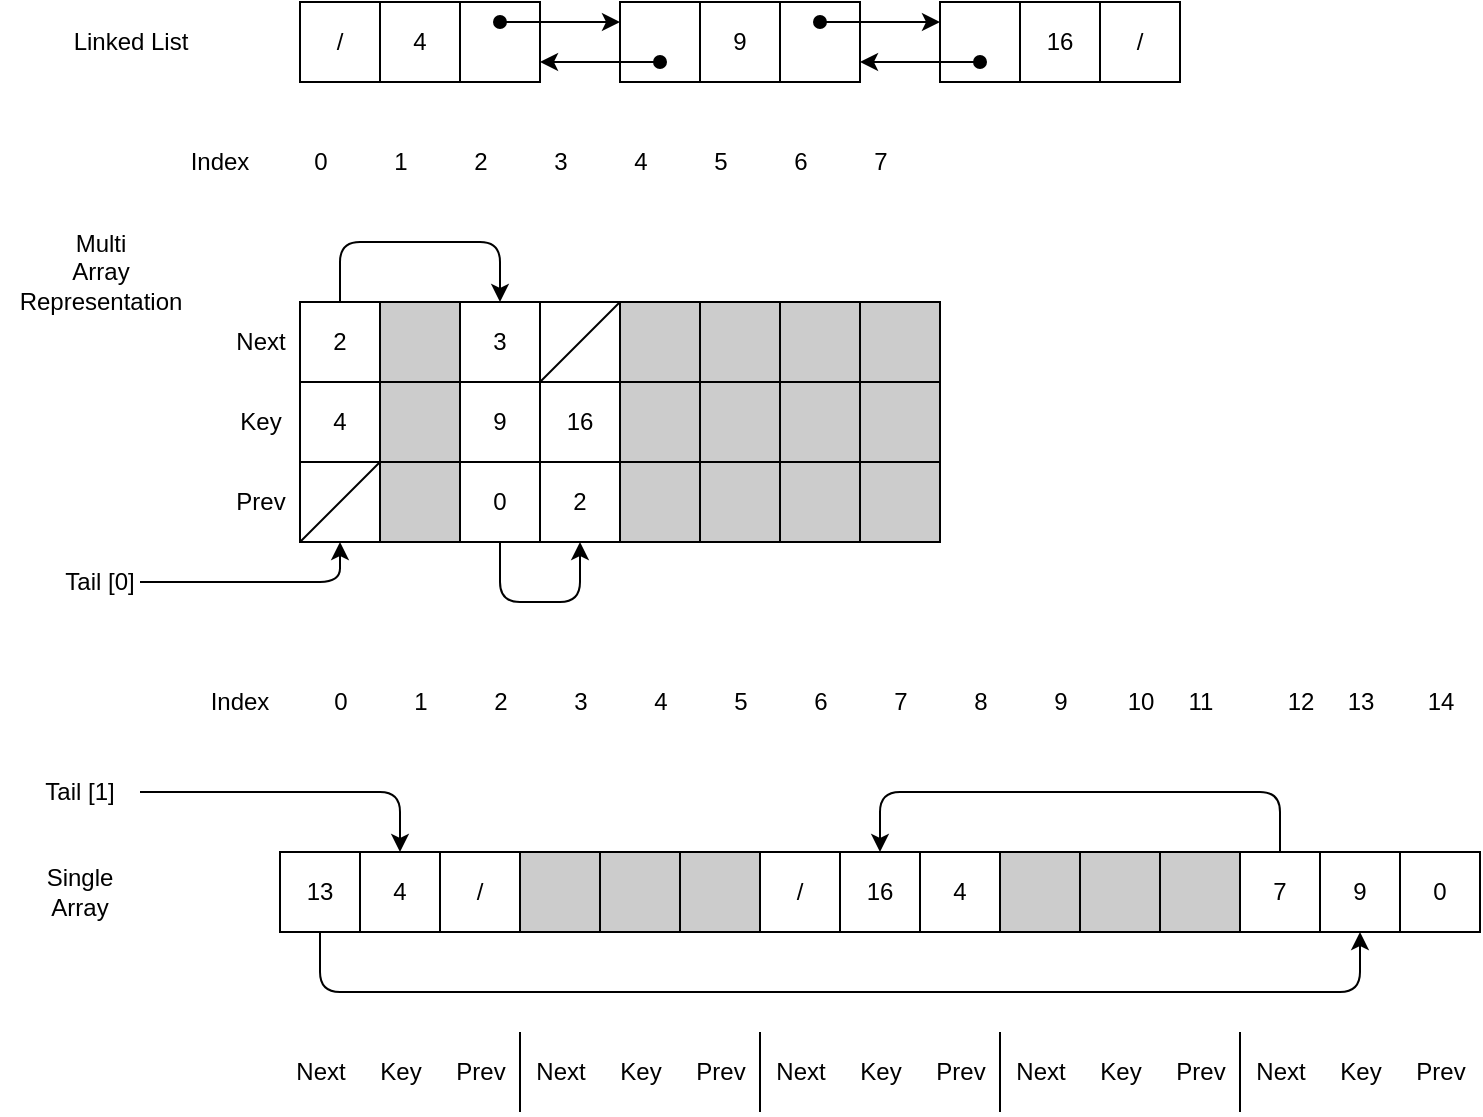 <mxfile version="14.1.8" type="device"><diagram id="vrvW7QGDZcjqtpPtshBM" name="Page-1"><mxGraphModel dx="1422" dy="843" grid="1" gridSize="10" guides="1" tooltips="1" connect="1" arrows="1" fold="1" page="1" pageScale="1" pageWidth="827" pageHeight="1169" math="0" shadow="0"><root><mxCell id="0"/><mxCell id="1" parent="0"/><mxCell id="iqrI0noiMPj8rujkxIF3-4" value="2" style="whiteSpace=wrap;html=1;aspect=fixed;" parent="1" vertex="1"><mxGeometry x="170" y="190" width="40" height="40" as="geometry"/></mxCell><mxCell id="iqrI0noiMPj8rujkxIF3-5" value="Next" style="text;html=1;align=center;verticalAlign=middle;resizable=0;points=[];autosize=1;" parent="1" vertex="1"><mxGeometry x="130" y="200" width="40" height="20" as="geometry"/></mxCell><mxCell id="iqrI0noiMPj8rujkxIF3-6" value="4" style="whiteSpace=wrap;html=1;aspect=fixed;" parent="1" vertex="1"><mxGeometry x="170" y="230" width="40" height="40" as="geometry"/></mxCell><mxCell id="iqrI0noiMPj8rujkxIF3-8" value="Key" style="text;html=1;align=center;verticalAlign=middle;resizable=0;points=[];autosize=1;" parent="1" vertex="1"><mxGeometry x="130" y="240" width="40" height="20" as="geometry"/></mxCell><mxCell id="iqrI0noiMPj8rujkxIF3-9" value="Prev" style="text;html=1;align=center;verticalAlign=middle;resizable=0;points=[];autosize=1;" parent="1" vertex="1"><mxGeometry x="130" y="280" width="40" height="20" as="geometry"/></mxCell><mxCell id="iqrI0noiMPj8rujkxIF3-10" value="" style="whiteSpace=wrap;html=1;aspect=fixed;fillColor=#CCCCCC;" parent="1" vertex="1"><mxGeometry x="210" y="190" width="40" height="40" as="geometry"/></mxCell><mxCell id="iqrI0noiMPj8rujkxIF3-12" value="/" style="whiteSpace=wrap;html=1;aspect=fixed;" parent="1" vertex="1"><mxGeometry x="170" y="40" width="40" height="40" as="geometry"/></mxCell><mxCell id="iqrI0noiMPj8rujkxIF3-13" value="4" style="whiteSpace=wrap;html=1;aspect=fixed;" parent="1" vertex="1"><mxGeometry x="210" y="40" width="40" height="40" as="geometry"/></mxCell><mxCell id="iqrI0noiMPj8rujkxIF3-14" value="" style="whiteSpace=wrap;html=1;aspect=fixed;" parent="1" vertex="1"><mxGeometry x="250" y="40" width="40" height="40" as="geometry"/></mxCell><mxCell id="iqrI0noiMPj8rujkxIF3-15" value="" style="whiteSpace=wrap;html=1;aspect=fixed;" parent="1" vertex="1"><mxGeometry x="330" y="40" width="40" height="40" as="geometry"/></mxCell><mxCell id="iqrI0noiMPj8rujkxIF3-16" value="9" style="whiteSpace=wrap;html=1;aspect=fixed;" parent="1" vertex="1"><mxGeometry x="370" y="40" width="40" height="40" as="geometry"/></mxCell><mxCell id="iqrI0noiMPj8rujkxIF3-17" value="" style="whiteSpace=wrap;html=1;aspect=fixed;" parent="1" vertex="1"><mxGeometry x="410" y="40" width="40" height="40" as="geometry"/></mxCell><mxCell id="iqrI0noiMPj8rujkxIF3-18" value="" style="whiteSpace=wrap;html=1;aspect=fixed;" parent="1" vertex="1"><mxGeometry x="490" y="40" width="40" height="40" as="geometry"/></mxCell><mxCell id="iqrI0noiMPj8rujkxIF3-19" value="16" style="whiteSpace=wrap;html=1;aspect=fixed;" parent="1" vertex="1"><mxGeometry x="530" y="40" width="40" height="40" as="geometry"/></mxCell><mxCell id="iqrI0noiMPj8rujkxIF3-20" value="/" style="whiteSpace=wrap;html=1;aspect=fixed;" parent="1" vertex="1"><mxGeometry x="570" y="40" width="40" height="40" as="geometry"/></mxCell><mxCell id="iqrI0noiMPj8rujkxIF3-23" value="" style="endArrow=classic;html=1;startArrow=oval;startFill=1;" parent="1" edge="1"><mxGeometry width="50" height="50" relative="1" as="geometry"><mxPoint x="270" y="50" as="sourcePoint"/><mxPoint x="330" y="50" as="targetPoint"/></mxGeometry></mxCell><mxCell id="iqrI0noiMPj8rujkxIF3-24" value="" style="endArrow=classic;html=1;startArrow=oval;startFill=1;" parent="1" edge="1"><mxGeometry width="50" height="50" relative="1" as="geometry"><mxPoint x="350" y="70" as="sourcePoint"/><mxPoint x="290" y="70" as="targetPoint"/></mxGeometry></mxCell><mxCell id="iqrI0noiMPj8rujkxIF3-25" value="" style="endArrow=classic;html=1;startArrow=oval;startFill=1;" parent="1" edge="1"><mxGeometry width="50" height="50" relative="1" as="geometry"><mxPoint x="430" y="50" as="sourcePoint"/><mxPoint x="490" y="50" as="targetPoint"/></mxGeometry></mxCell><mxCell id="iqrI0noiMPj8rujkxIF3-26" value="" style="endArrow=classic;html=1;startArrow=oval;startFill=1;" parent="1" edge="1"><mxGeometry width="50" height="50" relative="1" as="geometry"><mxPoint x="510" y="70" as="sourcePoint"/><mxPoint x="450" y="70" as="targetPoint"/></mxGeometry></mxCell><mxCell id="iqrI0noiMPj8rujkxIF3-30" value="" style="whiteSpace=wrap;html=1;aspect=fixed;fillColor=#CCCCCC;" parent="1" vertex="1"><mxGeometry x="210" y="230" width="40" height="40" as="geometry"/></mxCell><mxCell id="iqrI0noiMPj8rujkxIF3-31" value="" style="whiteSpace=wrap;html=1;aspect=fixed;fillColor=#CCCCCC;" parent="1" vertex="1"><mxGeometry x="210" y="270" width="40" height="40" as="geometry"/></mxCell><mxCell id="iqrI0noiMPj8rujkxIF3-32" value="9" style="whiteSpace=wrap;html=1;aspect=fixed;" parent="1" vertex="1"><mxGeometry x="250" y="230" width="40" height="40" as="geometry"/></mxCell><mxCell id="iqrI0noiMPj8rujkxIF3-33" value="3" style="whiteSpace=wrap;html=1;aspect=fixed;" parent="1" vertex="1"><mxGeometry x="250" y="190" width="40" height="40" as="geometry"/></mxCell><mxCell id="iqrI0noiMPj8rujkxIF3-34" value="0" style="whiteSpace=wrap;html=1;aspect=fixed;" parent="1" vertex="1"><mxGeometry x="250" y="270" width="40" height="40" as="geometry"/></mxCell><mxCell id="iqrI0noiMPj8rujkxIF3-35" value="16" style="whiteSpace=wrap;html=1;aspect=fixed;" parent="1" vertex="1"><mxGeometry x="290" y="230" width="40" height="40" as="geometry"/></mxCell><mxCell id="iqrI0noiMPj8rujkxIF3-37" value="2" style="whiteSpace=wrap;html=1;aspect=fixed;" parent="1" vertex="1"><mxGeometry x="290" y="270" width="40" height="40" as="geometry"/></mxCell><mxCell id="iqrI0noiMPj8rujkxIF3-38" value="Index" style="text;html=1;strokeColor=none;fillColor=none;align=center;verticalAlign=middle;whiteSpace=wrap;rounded=0;" parent="1" vertex="1"><mxGeometry x="110" y="110" width="40" height="20" as="geometry"/></mxCell><mxCell id="iqrI0noiMPj8rujkxIF3-40" value="0" style="text;html=1;align=center;verticalAlign=middle;resizable=0;points=[];autosize=1;" parent="1" vertex="1"><mxGeometry x="170" y="110" width="20" height="20" as="geometry"/></mxCell><mxCell id="iqrI0noiMPj8rujkxIF3-41" value="1" style="text;html=1;align=center;verticalAlign=middle;resizable=0;points=[];autosize=1;" parent="1" vertex="1"><mxGeometry x="210" y="110" width="20" height="20" as="geometry"/></mxCell><mxCell id="iqrI0noiMPj8rujkxIF3-42" value="2" style="text;html=1;align=center;verticalAlign=middle;resizable=0;points=[];autosize=1;" parent="1" vertex="1"><mxGeometry x="250" y="110" width="20" height="20" as="geometry"/></mxCell><mxCell id="iqrI0noiMPj8rujkxIF3-43" value="3" style="text;html=1;align=center;verticalAlign=middle;resizable=0;points=[];autosize=1;" parent="1" vertex="1"><mxGeometry x="290" y="110" width="20" height="20" as="geometry"/></mxCell><mxCell id="iqrI0noiMPj8rujkxIF3-44" value="4" style="text;html=1;align=center;verticalAlign=middle;resizable=0;points=[];autosize=1;" parent="1" vertex="1"><mxGeometry x="330" y="110" width="20" height="20" as="geometry"/></mxCell><mxCell id="iqrI0noiMPj8rujkxIF3-45" value="5" style="text;html=1;align=center;verticalAlign=middle;resizable=0;points=[];autosize=1;" parent="1" vertex="1"><mxGeometry x="370" y="110" width="20" height="20" as="geometry"/></mxCell><mxCell id="iqrI0noiMPj8rujkxIF3-46" value="6" style="text;html=1;align=center;verticalAlign=middle;resizable=0;points=[];autosize=1;" parent="1" vertex="1"><mxGeometry x="410" y="110" width="20" height="20" as="geometry"/></mxCell><mxCell id="iqrI0noiMPj8rujkxIF3-47" value="7" style="text;html=1;align=center;verticalAlign=middle;resizable=0;points=[];autosize=1;" parent="1" vertex="1"><mxGeometry x="450" y="110" width="20" height="20" as="geometry"/></mxCell><mxCell id="iqrI0noiMPj8rujkxIF3-48" value="" style="whiteSpace=wrap;html=1;aspect=fixed;fillColor=#CCCCCC;" parent="1" vertex="1"><mxGeometry x="330" y="190" width="40" height="40" as="geometry"/></mxCell><mxCell id="iqrI0noiMPj8rujkxIF3-49" value="" style="whiteSpace=wrap;html=1;aspect=fixed;fillColor=#CCCCCC;" parent="1" vertex="1"><mxGeometry x="330" y="230" width="40" height="40" as="geometry"/></mxCell><mxCell id="iqrI0noiMPj8rujkxIF3-50" value="" style="whiteSpace=wrap;html=1;aspect=fixed;fillColor=#CCCCCC;" parent="1" vertex="1"><mxGeometry x="330" y="270" width="40" height="40" as="geometry"/></mxCell><mxCell id="iqrI0noiMPj8rujkxIF3-51" value="" style="whiteSpace=wrap;html=1;aspect=fixed;fillColor=#CCCCCC;" parent="1" vertex="1"><mxGeometry x="370" y="190" width="40" height="40" as="geometry"/></mxCell><mxCell id="iqrI0noiMPj8rujkxIF3-52" value="" style="whiteSpace=wrap;html=1;aspect=fixed;fillColor=#CCCCCC;" parent="1" vertex="1"><mxGeometry x="370" y="230" width="40" height="40" as="geometry"/></mxCell><mxCell id="iqrI0noiMPj8rujkxIF3-54" value="" style="whiteSpace=wrap;html=1;aspect=fixed;fillColor=#CCCCCC;" parent="1" vertex="1"><mxGeometry x="410" y="190" width="40" height="40" as="geometry"/></mxCell><mxCell id="iqrI0noiMPj8rujkxIF3-55" value="" style="whiteSpace=wrap;html=1;aspect=fixed;fillColor=#CCCCCC;" parent="1" vertex="1"><mxGeometry x="410" y="230" width="40" height="40" as="geometry"/></mxCell><mxCell id="iqrI0noiMPj8rujkxIF3-56" value="" style="whiteSpace=wrap;html=1;aspect=fixed;fillColor=#CCCCCC;" parent="1" vertex="1"><mxGeometry x="410" y="270" width="40" height="40" as="geometry"/></mxCell><mxCell id="iqrI0noiMPj8rujkxIF3-57" value="" style="whiteSpace=wrap;html=1;aspect=fixed;fillColor=#CCCCCC;" parent="1" vertex="1"><mxGeometry x="450" y="190" width="40" height="40" as="geometry"/></mxCell><mxCell id="iqrI0noiMPj8rujkxIF3-58" value="" style="whiteSpace=wrap;html=1;aspect=fixed;fillColor=#CCCCCC;" parent="1" vertex="1"><mxGeometry x="450" y="230" width="40" height="40" as="geometry"/></mxCell><mxCell id="iqrI0noiMPj8rujkxIF3-59" value="" style="whiteSpace=wrap;html=1;aspect=fixed;fillColor=#CCCCCC;" parent="1" vertex="1"><mxGeometry x="450" y="270" width="40" height="40" as="geometry"/></mxCell><mxCell id="iqrI0noiMPj8rujkxIF3-60" value="Linked List" style="text;html=1;align=center;verticalAlign=middle;resizable=0;points=[];autosize=1;" parent="1" vertex="1"><mxGeometry x="50" y="50" width="70" height="20" as="geometry"/></mxCell><mxCell id="iqrI0noiMPj8rujkxIF3-61" value="Multi&lt;br&gt;Array &lt;br&gt;Representation" style="text;html=1;align=center;verticalAlign=middle;resizable=0;points=[];autosize=1;" parent="1" vertex="1"><mxGeometry x="20" y="150" width="100" height="50" as="geometry"/></mxCell><mxCell id="iqrI0noiMPj8rujkxIF3-62" value="13" style="whiteSpace=wrap;html=1;aspect=fixed;" parent="1" vertex="1"><mxGeometry x="160" y="465" width="40" height="40" as="geometry"/></mxCell><mxCell id="iqrI0noiMPj8rujkxIF3-63" value="4" style="whiteSpace=wrap;html=1;aspect=fixed;" parent="1" vertex="1"><mxGeometry x="200" y="465" width="40" height="40" as="geometry"/></mxCell><mxCell id="iqrI0noiMPj8rujkxIF3-64" value="/" style="whiteSpace=wrap;html=1;aspect=fixed;" parent="1" vertex="1"><mxGeometry x="240" y="465" width="40" height="40" as="geometry"/></mxCell><mxCell id="iqrI0noiMPj8rujkxIF3-68" value="/" style="whiteSpace=wrap;html=1;aspect=fixed;" parent="1" vertex="1"><mxGeometry x="400" y="465" width="40" height="40" as="geometry"/></mxCell><mxCell id="iqrI0noiMPj8rujkxIF3-69" value="16" style="whiteSpace=wrap;html=1;aspect=fixed;" parent="1" vertex="1"><mxGeometry x="440" y="465" width="40" height="40" as="geometry"/></mxCell><mxCell id="iqrI0noiMPj8rujkxIF3-70" value="4" style="whiteSpace=wrap;html=1;aspect=fixed;" parent="1" vertex="1"><mxGeometry x="480" y="465" width="40" height="40" as="geometry"/></mxCell><mxCell id="iqrI0noiMPj8rujkxIF3-71" value="" style="whiteSpace=wrap;html=1;aspect=fixed;fillColor=#CCCCCC;" parent="1" vertex="1"><mxGeometry x="520" y="465" width="40" height="40" as="geometry"/></mxCell><mxCell id="iqrI0noiMPj8rujkxIF3-72" value="" style="whiteSpace=wrap;html=1;aspect=fixed;fillColor=#CCCCCC;" parent="1" vertex="1"><mxGeometry x="560" y="465" width="40" height="40" as="geometry"/></mxCell><mxCell id="iqrI0noiMPj8rujkxIF3-73" value="" style="whiteSpace=wrap;html=1;aspect=fixed;fillColor=#CCCCCC;" parent="1" vertex="1"><mxGeometry x="600" y="465" width="40" height="40" as="geometry"/></mxCell><mxCell id="iqrI0noiMPj8rujkxIF3-74" value="Key" style="text;html=1;align=center;verticalAlign=middle;resizable=0;points=[];autosize=1;" parent="1" vertex="1"><mxGeometry x="200" y="565" width="40" height="20" as="geometry"/></mxCell><mxCell id="iqrI0noiMPj8rujkxIF3-75" value="Next" style="text;html=1;align=center;verticalAlign=middle;resizable=0;points=[];autosize=1;" parent="1" vertex="1"><mxGeometry x="160" y="565" width="40" height="20" as="geometry"/></mxCell><mxCell id="iqrI0noiMPj8rujkxIF3-76" value="Prev" style="text;html=1;align=center;verticalAlign=middle;resizable=0;points=[];autosize=1;" parent="1" vertex="1"><mxGeometry x="240" y="565" width="40" height="20" as="geometry"/></mxCell><mxCell id="iqrI0noiMPj8rujkxIF3-77" value="Index" style="text;html=1;strokeColor=none;fillColor=none;align=center;verticalAlign=middle;whiteSpace=wrap;rounded=0;" parent="1" vertex="1"><mxGeometry x="120" y="380" width="40" height="20" as="geometry"/></mxCell><mxCell id="iqrI0noiMPj8rujkxIF3-78" value="0" style="text;html=1;align=center;verticalAlign=middle;resizable=0;points=[];autosize=1;" parent="1" vertex="1"><mxGeometry x="180" y="380" width="20" height="20" as="geometry"/></mxCell><mxCell id="iqrI0noiMPj8rujkxIF3-79" value="1" style="text;html=1;align=center;verticalAlign=middle;resizable=0;points=[];autosize=1;" parent="1" vertex="1"><mxGeometry x="220" y="380" width="20" height="20" as="geometry"/></mxCell><mxCell id="iqrI0noiMPj8rujkxIF3-80" value="2" style="text;html=1;align=center;verticalAlign=middle;resizable=0;points=[];autosize=1;" parent="1" vertex="1"><mxGeometry x="260" y="380" width="20" height="20" as="geometry"/></mxCell><mxCell id="iqrI0noiMPj8rujkxIF3-81" value="3" style="text;html=1;align=center;verticalAlign=middle;resizable=0;points=[];autosize=1;" parent="1" vertex="1"><mxGeometry x="300" y="380" width="20" height="20" as="geometry"/></mxCell><mxCell id="iqrI0noiMPj8rujkxIF3-82" value="4" style="text;html=1;align=center;verticalAlign=middle;resizable=0;points=[];autosize=1;" parent="1" vertex="1"><mxGeometry x="340" y="380" width="20" height="20" as="geometry"/></mxCell><mxCell id="iqrI0noiMPj8rujkxIF3-83" value="5" style="text;html=1;align=center;verticalAlign=middle;resizable=0;points=[];autosize=1;" parent="1" vertex="1"><mxGeometry x="380" y="380" width="20" height="20" as="geometry"/></mxCell><mxCell id="iqrI0noiMPj8rujkxIF3-84" value="6" style="text;html=1;align=center;verticalAlign=middle;resizable=0;points=[];autosize=1;" parent="1" vertex="1"><mxGeometry x="420" y="380" width="20" height="20" as="geometry"/></mxCell><mxCell id="iqrI0noiMPj8rujkxIF3-85" value="7" style="text;html=1;align=center;verticalAlign=middle;resizable=0;points=[];autosize=1;" parent="1" vertex="1"><mxGeometry x="460" y="380" width="20" height="20" as="geometry"/></mxCell><mxCell id="iqrI0noiMPj8rujkxIF3-86" value="8" style="text;html=1;align=center;verticalAlign=middle;resizable=0;points=[];autosize=1;" parent="1" vertex="1"><mxGeometry x="500" y="380" width="20" height="20" as="geometry"/></mxCell><mxCell id="iqrI0noiMPj8rujkxIF3-87" value="9" style="text;html=1;align=center;verticalAlign=middle;resizable=0;points=[];autosize=1;" parent="1" vertex="1"><mxGeometry x="540" y="380" width="20" height="20" as="geometry"/></mxCell><mxCell id="iqrI0noiMPj8rujkxIF3-88" value="10" style="text;html=1;align=center;verticalAlign=middle;resizable=0;points=[];autosize=1;" parent="1" vertex="1"><mxGeometry x="575" y="380" width="30" height="20" as="geometry"/></mxCell><mxCell id="iqrI0noiMPj8rujkxIF3-89" value="11" style="text;html=1;align=center;verticalAlign=middle;resizable=0;points=[];autosize=1;" parent="1" vertex="1"><mxGeometry x="605" y="380" width="30" height="20" as="geometry"/></mxCell><mxCell id="iqrI0noiMPj8rujkxIF3-90" value="Key" style="text;html=1;align=center;verticalAlign=middle;resizable=0;points=[];autosize=1;" parent="1" vertex="1"><mxGeometry x="320" y="565" width="40" height="20" as="geometry"/></mxCell><mxCell id="iqrI0noiMPj8rujkxIF3-91" value="Next" style="text;html=1;align=center;verticalAlign=middle;resizable=0;points=[];autosize=1;" parent="1" vertex="1"><mxGeometry x="280" y="565" width="40" height="20" as="geometry"/></mxCell><mxCell id="iqrI0noiMPj8rujkxIF3-92" value="Prev" style="text;html=1;align=center;verticalAlign=middle;resizable=0;points=[];autosize=1;" parent="1" vertex="1"><mxGeometry x="360" y="565" width="40" height="20" as="geometry"/></mxCell><mxCell id="iqrI0noiMPj8rujkxIF3-93" value="Key" style="text;html=1;align=center;verticalAlign=middle;resizable=0;points=[];autosize=1;" parent="1" vertex="1"><mxGeometry x="440" y="565" width="40" height="20" as="geometry"/></mxCell><mxCell id="iqrI0noiMPj8rujkxIF3-94" value="Next" style="text;html=1;align=center;verticalAlign=middle;resizable=0;points=[];autosize=1;" parent="1" vertex="1"><mxGeometry x="400" y="565" width="40" height="20" as="geometry"/></mxCell><mxCell id="iqrI0noiMPj8rujkxIF3-95" value="Prev" style="text;html=1;align=center;verticalAlign=middle;resizable=0;points=[];autosize=1;" parent="1" vertex="1"><mxGeometry x="480" y="565" width="40" height="20" as="geometry"/></mxCell><mxCell id="iqrI0noiMPj8rujkxIF3-96" value="" style="endArrow=none;html=1;" parent="1" edge="1"><mxGeometry width="50" height="50" relative="1" as="geometry"><mxPoint x="280" y="595" as="sourcePoint"/><mxPoint x="280" y="555" as="targetPoint"/></mxGeometry></mxCell><mxCell id="iqrI0noiMPj8rujkxIF3-101" value="" style="whiteSpace=wrap;html=1;aspect=fixed;fillColor=#CCCCCC;" parent="1" vertex="1"><mxGeometry x="370" y="270" width="40" height="40" as="geometry"/></mxCell><mxCell id="iqrI0noiMPj8rujkxIF3-102" value="" style="endArrow=none;html=1;" parent="1" edge="1"><mxGeometry width="50" height="50" relative="1" as="geometry"><mxPoint x="400" y="595" as="sourcePoint"/><mxPoint x="400" y="555" as="targetPoint"/></mxGeometry></mxCell><mxCell id="iqrI0noiMPj8rujkxIF3-103" value="Single Array" style="text;html=1;strokeColor=none;fillColor=none;align=center;verticalAlign=middle;whiteSpace=wrap;rounded=0;" parent="1" vertex="1"><mxGeometry x="40" y="475" width="40" height="20" as="geometry"/></mxCell><mxCell id="YoQ7XEhRBiESrED5qIaC-2" value="Tail [0]" style="text;html=1;strokeColor=none;fillColor=none;align=center;verticalAlign=middle;whiteSpace=wrap;rounded=0;" parent="1" vertex="1"><mxGeometry x="50" y="320" width="40" height="20" as="geometry"/></mxCell><mxCell id="YoQ7XEhRBiESrED5qIaC-4" value="" style="endArrow=classic;html=1;entryX=0.5;entryY=1;entryDx=0;entryDy=0;" parent="1" target="YoQ7XEhRBiESrED5qIaC-5" edge="1"><mxGeometry width="50" height="50" relative="1" as="geometry"><mxPoint x="90" y="330" as="sourcePoint"/><mxPoint x="190" y="280" as="targetPoint"/><Array as="points"><mxPoint x="190" y="330"/></Array></mxGeometry></mxCell><mxCell id="YoQ7XEhRBiESrED5qIaC-5" value="" style="whiteSpace=wrap;html=1;aspect=fixed;" parent="1" vertex="1"><mxGeometry x="170" y="270" width="40" height="40" as="geometry"/></mxCell><mxCell id="YoQ7XEhRBiESrED5qIaC-6" value="" style="endArrow=none;html=1;exitX=0;exitY=1;exitDx=0;exitDy=0;entryX=0;entryY=1;entryDx=0;entryDy=0;" parent="1" source="YoQ7XEhRBiESrED5qIaC-5" target="iqrI0noiMPj8rujkxIF3-30" edge="1"><mxGeometry width="50" height="50" relative="1" as="geometry"><mxPoint x="160" y="310" as="sourcePoint"/><mxPoint x="440" y="370" as="targetPoint"/></mxGeometry></mxCell><mxCell id="YoQ7XEhRBiESrED5qIaC-7" value="" style="whiteSpace=wrap;html=1;aspect=fixed;" parent="1" vertex="1"><mxGeometry x="290" y="190" width="40" height="40" as="geometry"/></mxCell><mxCell id="YoQ7XEhRBiESrED5qIaC-11" value="" style="endArrow=none;html=1;exitX=1;exitY=1;exitDx=0;exitDy=0;entryX=0;entryY=0;entryDx=0;entryDy=0;" parent="1" source="iqrI0noiMPj8rujkxIF3-33" target="iqrI0noiMPj8rujkxIF3-48" edge="1"><mxGeometry width="50" height="50" relative="1" as="geometry"><mxPoint x="390" y="400" as="sourcePoint"/><mxPoint x="440" y="350" as="targetPoint"/></mxGeometry></mxCell><mxCell id="YoQ7XEhRBiESrED5qIaC-12" value="" style="endArrow=classic;html=1;exitX=0.5;exitY=0;exitDx=0;exitDy=0;entryX=0.5;entryY=0;entryDx=0;entryDy=0;" parent="1" source="iqrI0noiMPj8rujkxIF3-4" target="iqrI0noiMPj8rujkxIF3-33" edge="1"><mxGeometry width="50" height="50" relative="1" as="geometry"><mxPoint x="390" y="400" as="sourcePoint"/><mxPoint x="440" y="350" as="targetPoint"/><Array as="points"><mxPoint x="190" y="160"/><mxPoint x="270" y="160"/></Array></mxGeometry></mxCell><mxCell id="YoQ7XEhRBiESrED5qIaC-15" value="" style="endArrow=classic;html=1;exitX=0.5;exitY=1;exitDx=0;exitDy=0;entryX=0.5;entryY=1;entryDx=0;entryDy=0;" parent="1" source="iqrI0noiMPj8rujkxIF3-34" target="iqrI0noiMPj8rujkxIF3-37" edge="1"><mxGeometry width="50" height="50" relative="1" as="geometry"><mxPoint x="390" y="400" as="sourcePoint"/><mxPoint x="440" y="350" as="targetPoint"/><Array as="points"><mxPoint x="270" y="340"/><mxPoint x="310" y="340"/></Array></mxGeometry></mxCell><mxCell id="YoQ7XEhRBiESrED5qIaC-16" value="Tail [1]" style="text;html=1;strokeColor=none;fillColor=none;align=center;verticalAlign=middle;whiteSpace=wrap;rounded=0;" parent="1" vertex="1"><mxGeometry x="40" y="425" width="40" height="20" as="geometry"/></mxCell><mxCell id="YoQ7XEhRBiESrED5qIaC-17" value="" style="endArrow=classic;html=1;entryX=0.5;entryY=0;entryDx=0;entryDy=0;" parent="1" target="iqrI0noiMPj8rujkxIF3-63" edge="1"><mxGeometry width="50" height="50" relative="1" as="geometry"><mxPoint x="90" y="435" as="sourcePoint"/><mxPoint x="230" y="435" as="targetPoint"/><Array as="points"><mxPoint x="220" y="435"/></Array></mxGeometry></mxCell><mxCell id="YoQ7XEhRBiESrED5qIaC-18" value="" style="endArrow=classic;html=1;exitX=0.5;exitY=1;exitDx=0;exitDy=0;entryX=0.5;entryY=1;entryDx=0;entryDy=0;" parent="1" source="iqrI0noiMPj8rujkxIF3-62" target="L3OXKONoXs7qO71y7WkS-5" edge="1"><mxGeometry width="50" height="50" relative="1" as="geometry"><mxPoint x="180" y="535" as="sourcePoint"/><mxPoint x="340" y="505" as="targetPoint"/><Array as="points"><mxPoint x="180" y="535"/><mxPoint x="700" y="535"/></Array></mxGeometry></mxCell><mxCell id="YoQ7XEhRBiESrED5qIaC-19" value="" style="endArrow=classic;html=1;exitX=0.5;exitY=0;exitDx=0;exitDy=0;entryX=0.5;entryY=0;entryDx=0;entryDy=0;" parent="1" source="L3OXKONoXs7qO71y7WkS-4" target="iqrI0noiMPj8rujkxIF3-69" edge="1"><mxGeometry width="50" height="50" relative="1" as="geometry"><mxPoint x="300" y="465" as="sourcePoint"/><mxPoint x="460" y="435" as="targetPoint"/><Array as="points"><mxPoint x="660" y="435"/><mxPoint x="460" y="435"/></Array></mxGeometry></mxCell><mxCell id="L3OXKONoXs7qO71y7WkS-4" value="7" style="whiteSpace=wrap;html=1;aspect=fixed;" vertex="1" parent="1"><mxGeometry x="640" y="465" width="40" height="40" as="geometry"/></mxCell><mxCell id="L3OXKONoXs7qO71y7WkS-5" value="9" style="whiteSpace=wrap;html=1;aspect=fixed;" vertex="1" parent="1"><mxGeometry x="680" y="465" width="40" height="40" as="geometry"/></mxCell><mxCell id="L3OXKONoXs7qO71y7WkS-6" value="0" style="whiteSpace=wrap;html=1;aspect=fixed;" vertex="1" parent="1"><mxGeometry x="720" y="465" width="40" height="40" as="geometry"/></mxCell><mxCell id="L3OXKONoXs7qO71y7WkS-7" value="" style="whiteSpace=wrap;html=1;aspect=fixed;fillColor=#CCCCCC;" vertex="1" parent="1"><mxGeometry x="280" y="465" width="40" height="40" as="geometry"/></mxCell><mxCell id="L3OXKONoXs7qO71y7WkS-8" value="" style="whiteSpace=wrap;html=1;aspect=fixed;fillColor=#CCCCCC;" vertex="1" parent="1"><mxGeometry x="320" y="465" width="40" height="40" as="geometry"/></mxCell><mxCell id="L3OXKONoXs7qO71y7WkS-9" value="" style="whiteSpace=wrap;html=1;aspect=fixed;fillColor=#CCCCCC;" vertex="1" parent="1"><mxGeometry x="360" y="465" width="40" height="40" as="geometry"/></mxCell><mxCell id="L3OXKONoXs7qO71y7WkS-10" value="12" style="text;html=1;align=center;verticalAlign=middle;resizable=0;points=[];autosize=1;" vertex="1" parent="1"><mxGeometry x="655" y="380" width="30" height="20" as="geometry"/></mxCell><mxCell id="L3OXKONoXs7qO71y7WkS-11" value="13" style="text;html=1;align=center;verticalAlign=middle;resizable=0;points=[];autosize=1;" vertex="1" parent="1"><mxGeometry x="685" y="380" width="30" height="20" as="geometry"/></mxCell><mxCell id="L3OXKONoXs7qO71y7WkS-12" value="14" style="text;html=1;align=center;verticalAlign=middle;resizable=0;points=[];autosize=1;" vertex="1" parent="1"><mxGeometry x="725" y="380" width="30" height="20" as="geometry"/></mxCell><mxCell id="L3OXKONoXs7qO71y7WkS-13" value="Key" style="text;html=1;align=center;verticalAlign=middle;resizable=0;points=[];autosize=1;" vertex="1" parent="1"><mxGeometry x="560" y="565" width="40" height="20" as="geometry"/></mxCell><mxCell id="L3OXKONoXs7qO71y7WkS-14" value="Next" style="text;html=1;align=center;verticalAlign=middle;resizable=0;points=[];autosize=1;" vertex="1" parent="1"><mxGeometry x="520" y="565" width="40" height="20" as="geometry"/></mxCell><mxCell id="L3OXKONoXs7qO71y7WkS-15" value="Prev" style="text;html=1;align=center;verticalAlign=middle;resizable=0;points=[];autosize=1;" vertex="1" parent="1"><mxGeometry x="600" y="565" width="40" height="20" as="geometry"/></mxCell><mxCell id="L3OXKONoXs7qO71y7WkS-16" value="" style="endArrow=none;html=1;" edge="1" parent="1"><mxGeometry width="50" height="50" relative="1" as="geometry"><mxPoint x="520" y="595" as="sourcePoint"/><mxPoint x="520" y="555" as="targetPoint"/></mxGeometry></mxCell><mxCell id="L3OXKONoXs7qO71y7WkS-17" value="Key" style="text;html=1;align=center;verticalAlign=middle;resizable=0;points=[];autosize=1;" vertex="1" parent="1"><mxGeometry x="680" y="565" width="40" height="20" as="geometry"/></mxCell><mxCell id="L3OXKONoXs7qO71y7WkS-18" value="Next" style="text;html=1;align=center;verticalAlign=middle;resizable=0;points=[];autosize=1;" vertex="1" parent="1"><mxGeometry x="640" y="565" width="40" height="20" as="geometry"/></mxCell><mxCell id="L3OXKONoXs7qO71y7WkS-19" value="Prev" style="text;html=1;align=center;verticalAlign=middle;resizable=0;points=[];autosize=1;" vertex="1" parent="1"><mxGeometry x="720" y="565" width="40" height="20" as="geometry"/></mxCell><mxCell id="L3OXKONoXs7qO71y7WkS-20" value="" style="endArrow=none;html=1;" edge="1" parent="1"><mxGeometry width="50" height="50" relative="1" as="geometry"><mxPoint x="640" y="595" as="sourcePoint"/><mxPoint x="640" y="555" as="targetPoint"/></mxGeometry></mxCell></root></mxGraphModel></diagram></mxfile>